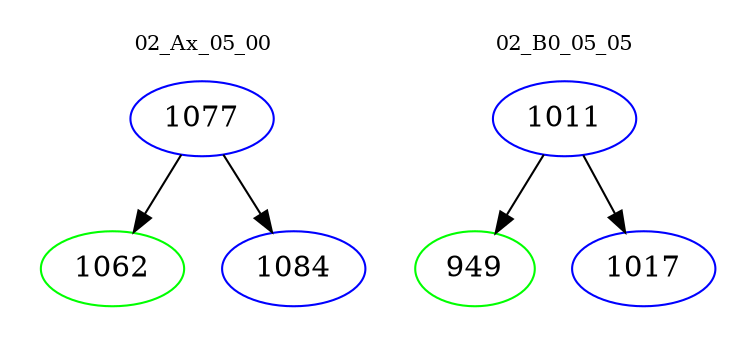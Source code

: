 digraph{
subgraph cluster_0 {
color = white
label = "02_Ax_05_00";
fontsize=10;
T0_1077 [label="1077", color="blue"]
T0_1077 -> T0_1062 [color="black"]
T0_1062 [label="1062", color="green"]
T0_1077 -> T0_1084 [color="black"]
T0_1084 [label="1084", color="blue"]
}
subgraph cluster_1 {
color = white
label = "02_B0_05_05";
fontsize=10;
T1_1011 [label="1011", color="blue"]
T1_1011 -> T1_949 [color="black"]
T1_949 [label="949", color="green"]
T1_1011 -> T1_1017 [color="black"]
T1_1017 [label="1017", color="blue"]
}
}
